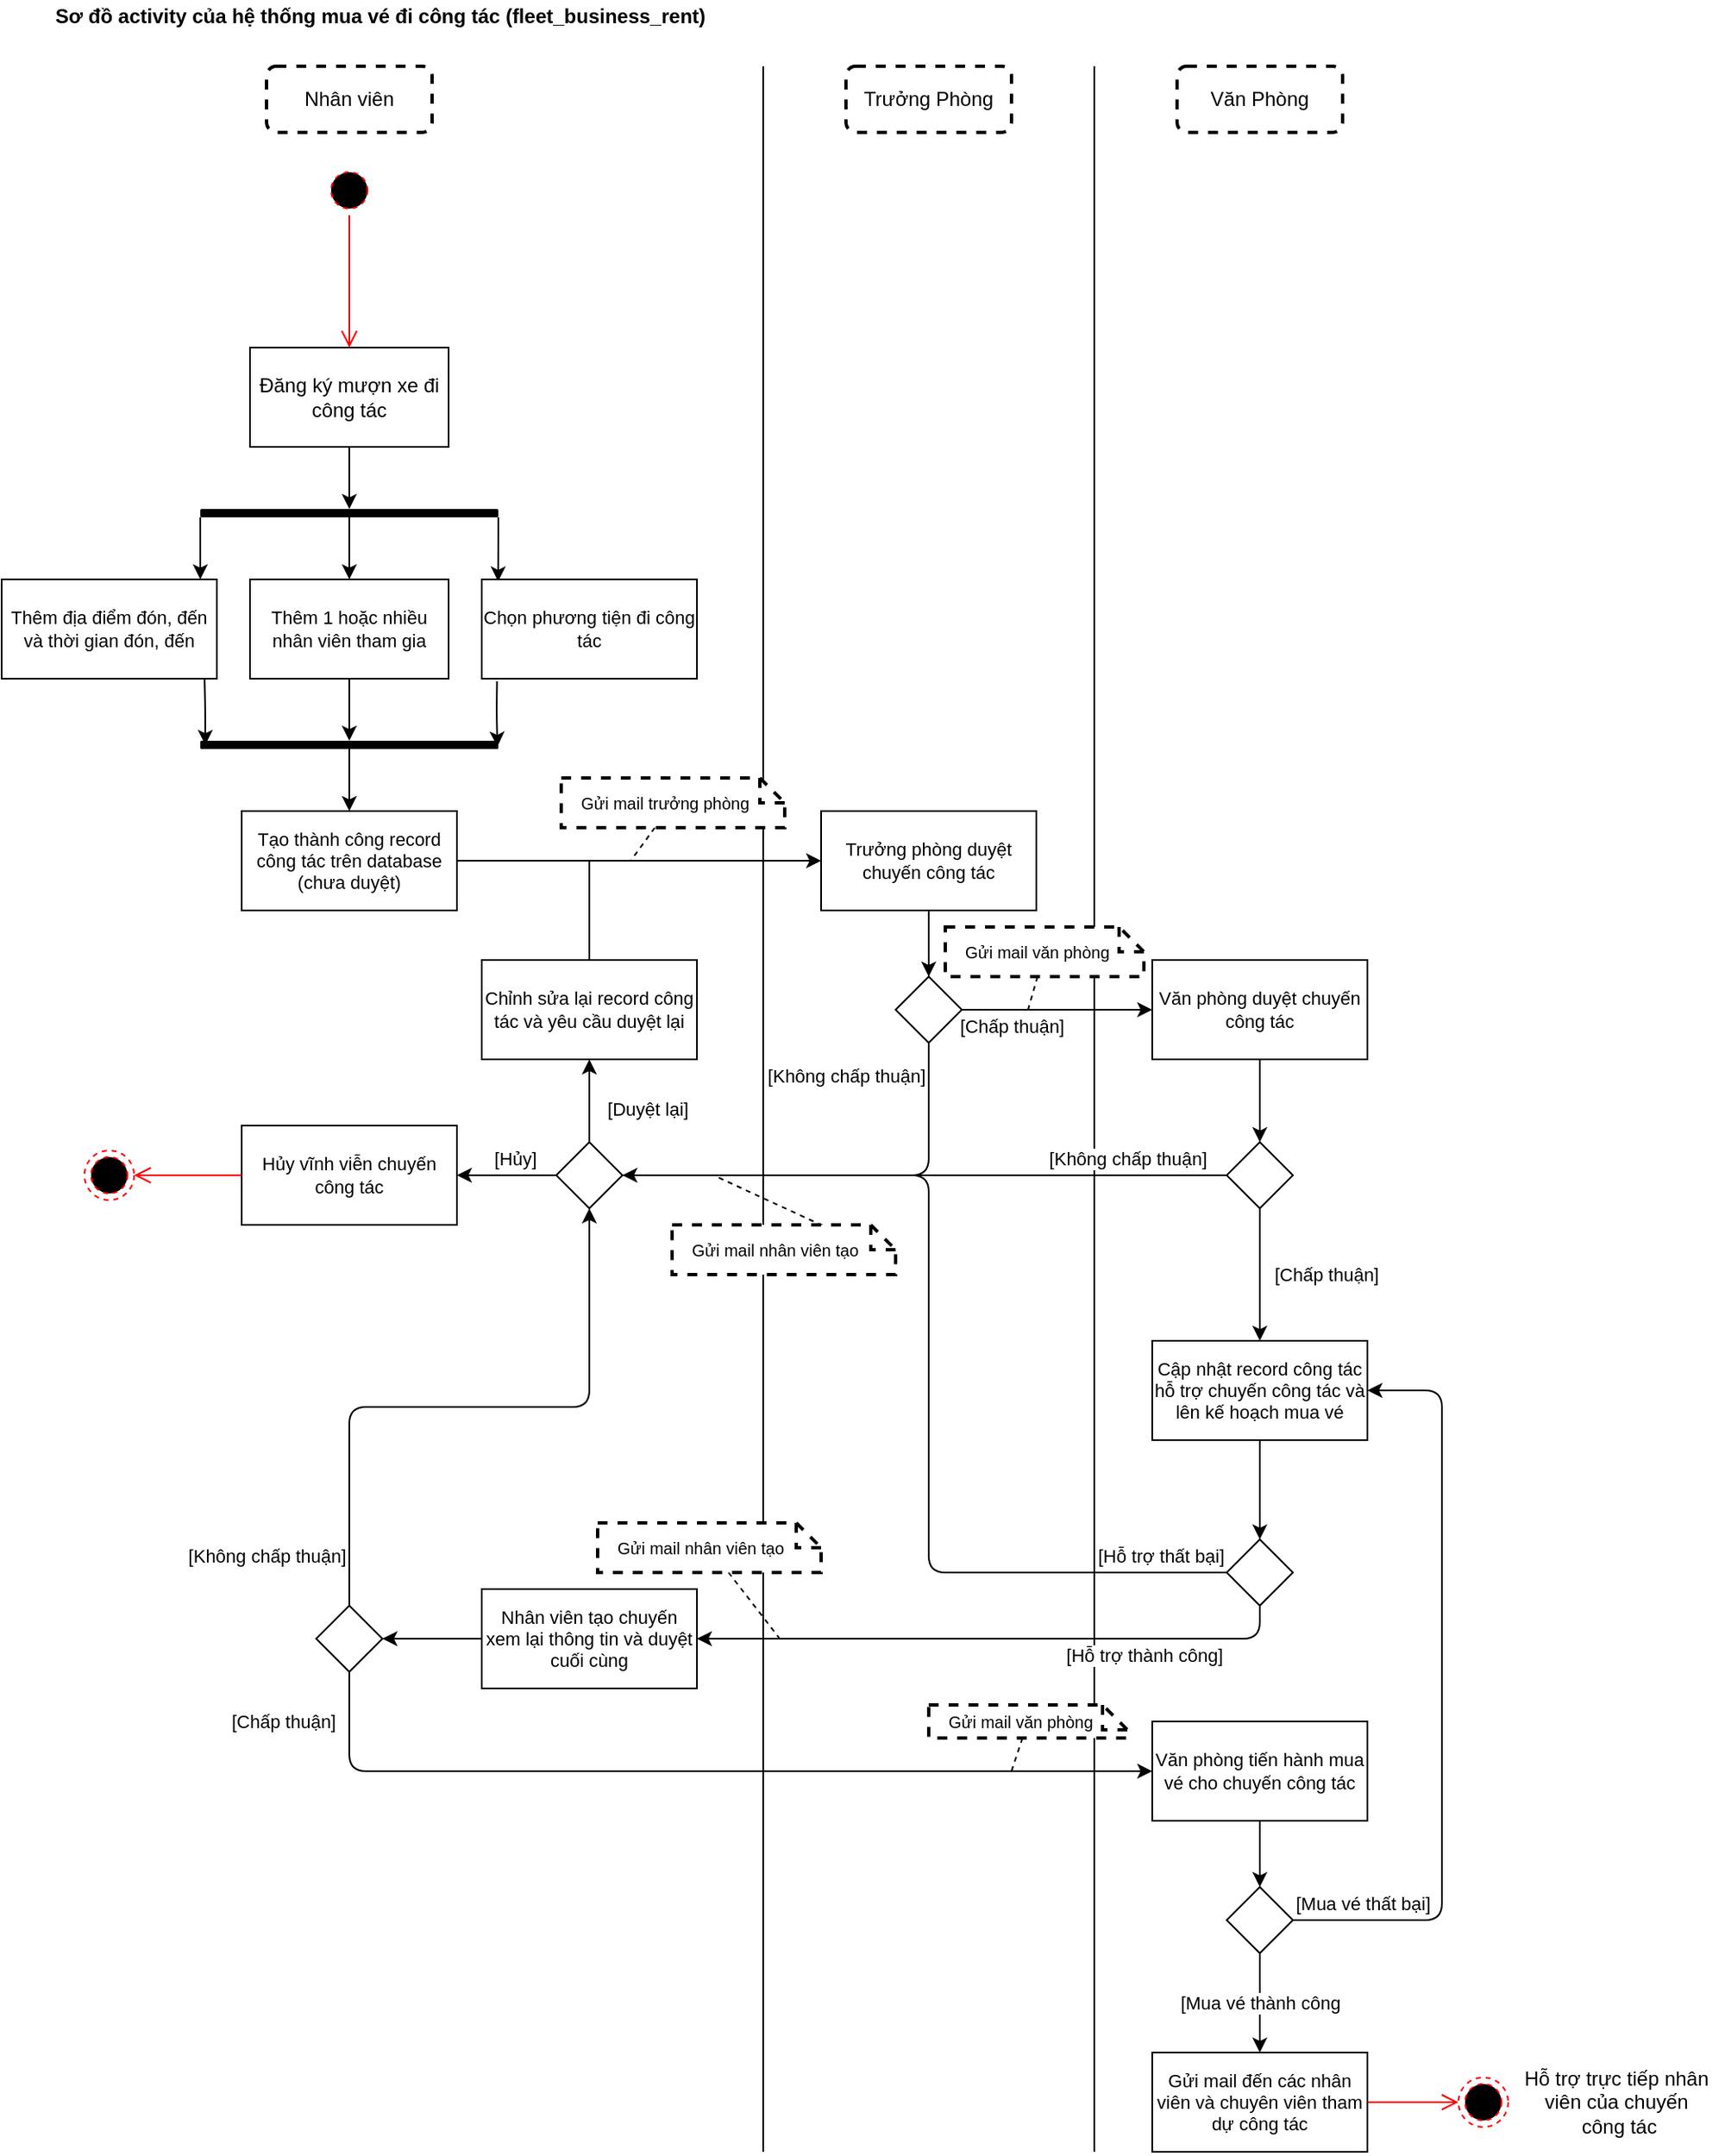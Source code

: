 <mxfile>
    <diagram id="MuZAtRpMIBstmGgHcjIb" name="Page-1">
        <mxGraphModel dx="990" dy="614" grid="1" gridSize="10" guides="1" tooltips="1" connect="1" arrows="1" fold="1" page="1" pageScale="1" pageWidth="850" pageHeight="1100" math="0" shadow="0">
            <root>
                <mxCell id="0"/>
                <mxCell id="1" parent="0"/>
                <mxCell id="47" value="" style="endArrow=none;html=1;" parent="1" edge="1">
                    <mxGeometry width="50" height="50" relative="1" as="geometry">
                        <mxPoint x="680" y="1340" as="sourcePoint"/>
                        <mxPoint x="680" y="80" as="targetPoint"/>
                    </mxGeometry>
                </mxCell>
                <mxCell id="8" value="&lt;span&gt;Sơ đồ&amp;nbsp;&lt;/span&gt;activity của hệ thống mua vé đi công tác (fleet_business_rent)&amp;nbsp;" style="text;html=1;align=center;verticalAlign=middle;resizable=0;points=[];autosize=1;strokeColor=none;fillColor=none;fontStyle=1" parent="1" vertex="1">
                    <mxGeometry x="45" y="40" width="410" height="20" as="geometry"/>
                </mxCell>
                <mxCell id="10" value="Nhân viên" style="rounded=1;whiteSpace=wrap;html=1;strokeWidth=2;dashed=1;" parent="1" vertex="1">
                    <mxGeometry x="180" y="80" width="100" height="40" as="geometry"/>
                </mxCell>
                <mxCell id="24" style="edgeStyle=none;html=1;" parent="1" source="11" target="22" edge="1">
                    <mxGeometry relative="1" as="geometry"/>
                </mxCell>
                <mxCell id="11" value="Đăng ký mượn xe đi công tác" style="whiteSpace=wrap;html=1;rounded=0;" parent="1" vertex="1">
                    <mxGeometry x="170" y="250" width="120" height="60" as="geometry"/>
                </mxCell>
                <mxCell id="27" value="" style="edgeStyle=none;html=1;" parent="1" source="22" edge="1">
                    <mxGeometry relative="1" as="geometry">
                        <Array as="points">
                            <mxPoint x="140" y="370"/>
                        </Array>
                        <mxPoint x="140" y="390" as="targetPoint"/>
                    </mxGeometry>
                </mxCell>
                <mxCell id="29" style="edgeStyle=none;html=1;entryX=0.5;entryY=0;entryDx=0;entryDy=0;" parent="1" source="22" target="28" edge="1">
                    <mxGeometry relative="1" as="geometry"/>
                </mxCell>
                <mxCell id="31" style="edgeStyle=none;html=1;entryX=0.076;entryY=0.021;entryDx=0;entryDy=0;fontSize=11;entryPerimeter=0;" parent="1" source="22" target="30" edge="1">
                    <mxGeometry relative="1" as="geometry">
                        <Array as="points">
                            <mxPoint x="320" y="370"/>
                        </Array>
                    </mxGeometry>
                </mxCell>
                <mxCell id="22" value="" style="html=1;points=[];perimeter=orthogonalPerimeter;fillColor=#000000;strokeColor=none;rounded=1;rotation=90;" parent="1" vertex="1">
                    <mxGeometry x="227.5" y="260" width="5" height="180" as="geometry"/>
                </mxCell>
                <mxCell id="26" value="Thêm địa điểm đón, đến và thời gian đón, đến" style="whiteSpace=wrap;html=1;rounded=0;fontSize=11;" parent="1" vertex="1">
                    <mxGeometry x="20" y="390" width="130" height="60" as="geometry"/>
                </mxCell>
                <mxCell id="35" style="edgeStyle=none;html=1;fontSize=11;endArrow=classic;endFill=1;" parent="1" source="28" target="85" edge="1">
                    <mxGeometry relative="1" as="geometry">
                        <mxPoint x="230" y="470" as="targetPoint"/>
                    </mxGeometry>
                </mxCell>
                <mxCell id="28" value="Thêm 1 hoặc nhiều nhân viên tham gia" style="whiteSpace=wrap;html=1;rounded=0;fontSize=11;" parent="1" vertex="1">
                    <mxGeometry x="170" y="390" width="120" height="60" as="geometry"/>
                </mxCell>
                <mxCell id="30" value="Chọn phương tiện đi công tác" style="whiteSpace=wrap;html=1;rounded=0;fontSize=11;" parent="1" vertex="1">
                    <mxGeometry x="310" y="390" width="130" height="60" as="geometry"/>
                </mxCell>
                <mxCell id="33" value="" style="endArrow=none;html=1;fontSize=11;entryX=0.943;entryY=1.006;entryDx=0;entryDy=0;entryPerimeter=0;startArrow=classic;startFill=1;" parent="1" target="26" edge="1">
                    <mxGeometry width="50" height="50" relative="1" as="geometry">
                        <mxPoint x="143" y="490" as="sourcePoint"/>
                        <mxPoint x="150" y="500" as="targetPoint"/>
                        <Array as="points">
                            <mxPoint x="143" y="470"/>
                        </Array>
                    </mxGeometry>
                </mxCell>
                <mxCell id="34" value="" style="endArrow=none;html=1;fontSize=11;entryX=0.071;entryY=1.026;entryDx=0;entryDy=0;entryPerimeter=0;exitX=0.7;exitY=0.003;exitDx=0;exitDy=0;exitPerimeter=0;startArrow=classic;startFill=1;" parent="1" source="85" target="30" edge="1">
                    <mxGeometry width="50" height="50" relative="1" as="geometry">
                        <mxPoint x="270" y="470" as="sourcePoint"/>
                        <mxPoint x="310.3" y="470" as="targetPoint"/>
                        <Array as="points">
                            <mxPoint x="319" y="470"/>
                        </Array>
                    </mxGeometry>
                </mxCell>
                <mxCell id="36" value="" style="endArrow=none;html=1;fontSize=11;endFill=0;startArrow=classic;startFill=1;" parent="1" edge="1">
                    <mxGeometry width="50" height="50" relative="1" as="geometry">
                        <mxPoint x="230" y="530" as="sourcePoint"/>
                        <mxPoint x="230" y="490" as="targetPoint"/>
                    </mxGeometry>
                </mxCell>
                <mxCell id="49" style="edgeStyle=none;html=1;endArrow=classic;endFill=1;" parent="1" source="37" target="43" edge="1">
                    <mxGeometry relative="1" as="geometry"/>
                </mxCell>
                <mxCell id="37" value="Tạo thành công record công tác trên database (chưa duyệt)" style="whiteSpace=wrap;html=1;rounded=0;fontSize=11;" parent="1" vertex="1">
                    <mxGeometry x="165" y="530" width="130" height="60" as="geometry"/>
                </mxCell>
                <mxCell id="39" value="Trưởng Phòng" style="rounded=1;whiteSpace=wrap;html=1;strokeWidth=2;dashed=1;" parent="1" vertex="1">
                    <mxGeometry x="530" y="80" width="100" height="40" as="geometry"/>
                </mxCell>
                <mxCell id="40" value="Văn Phòng" style="rounded=1;whiteSpace=wrap;html=1;strokeWidth=2;dashed=1;" parent="1" vertex="1">
                    <mxGeometry x="730" y="80" width="100" height="40" as="geometry"/>
                </mxCell>
                <mxCell id="42" value="" style="endArrow=none;html=1;" parent="1" edge="1">
                    <mxGeometry width="50" height="50" relative="1" as="geometry">
                        <mxPoint x="480" y="1340" as="sourcePoint"/>
                        <mxPoint x="480" y="80" as="targetPoint"/>
                    </mxGeometry>
                </mxCell>
                <mxCell id="46" style="edgeStyle=none;html=1;entryX=0.5;entryY=0;entryDx=0;entryDy=0;endArrow=none;endFill=0;" parent="1" source="43" target="44" edge="1">
                    <mxGeometry relative="1" as="geometry"/>
                </mxCell>
                <mxCell id="70" value="" style="edgeStyle=none;html=1;endArrow=classic;endFill=1;" parent="1" source="43" target="44" edge="1">
                    <mxGeometry relative="1" as="geometry"/>
                </mxCell>
                <mxCell id="43" value="Trưởng phòng duyệt chuyến công tác" style="whiteSpace=wrap;html=1;rounded=0;fontSize=11;" parent="1" vertex="1">
                    <mxGeometry x="515" y="530" width="130" height="60" as="geometry"/>
                </mxCell>
                <mxCell id="52" value="[Chấp thuận]" style="edgeStyle=none;html=1;endArrow=classic;endFill=1;" parent="1" source="44" target="51" edge="1">
                    <mxGeometry x="-0.478" y="-10" relative="1" as="geometry">
                        <mxPoint as="offset"/>
                    </mxGeometry>
                </mxCell>
                <mxCell id="54" style="edgeStyle=none;html=1;endArrow=none;endFill=0;" parent="1" source="44" target="68" edge="1">
                    <mxGeometry relative="1" as="geometry">
                        <mxPoint x="580" y="750" as="targetPoint"/>
                        <Array as="points">
                            <mxPoint x="580" y="750"/>
                        </Array>
                    </mxGeometry>
                </mxCell>
                <mxCell id="55" value="[Không chấp thuận]" style="edgeLabel;html=1;align=center;verticalAlign=middle;resizable=0;points=[];" parent="54" vertex="1" connectable="0">
                    <mxGeometry x="-0.194" y="-1" relative="1" as="geometry">
                        <mxPoint x="-23" y="-59" as="offset"/>
                    </mxGeometry>
                </mxCell>
                <mxCell id="44" value="" style="rhombus;whiteSpace=wrap;html=1;" parent="1" vertex="1">
                    <mxGeometry x="560" y="630" width="40" height="40" as="geometry"/>
                </mxCell>
                <mxCell id="63" style="edgeStyle=none;html=1;endArrow=none;endFill=0;" parent="1" source="50" edge="1">
                    <mxGeometry relative="1" as="geometry">
                        <mxPoint x="375" y="560" as="targetPoint"/>
                    </mxGeometry>
                </mxCell>
                <mxCell id="50" value="Chỉnh sửa lại record công tác và yêu cầu duyệt lại" style="whiteSpace=wrap;html=1;rounded=0;fontSize=11;" parent="1" vertex="1">
                    <mxGeometry x="310" y="620" width="130" height="60" as="geometry"/>
                </mxCell>
                <mxCell id="61" style="edgeStyle=none;html=1;entryX=0.5;entryY=0;entryDx=0;entryDy=0;endArrow=classic;endFill=1;" parent="1" source="51" target="59" edge="1">
                    <mxGeometry relative="1" as="geometry"/>
                </mxCell>
                <mxCell id="51" value="Văn phòng duyệt chuyến công tác" style="whiteSpace=wrap;html=1;rounded=0;fontSize=11;" parent="1" vertex="1">
                    <mxGeometry x="715" y="620" width="130" height="60" as="geometry"/>
                </mxCell>
                <mxCell id="56" value="[Chấp thuận]" style="edgeStyle=none;html=1;endArrow=classic;endFill=1;exitX=0.5;exitY=1;exitDx=0;exitDy=0;entryX=0.5;entryY=0;entryDx=0;entryDy=0;" parent="1" source="59" target="64" edge="1">
                    <mxGeometry y="40" relative="1" as="geometry">
                        <mxPoint x="780" y="810" as="targetPoint"/>
                        <mxPoint as="offset"/>
                    </mxGeometry>
                </mxCell>
                <mxCell id="71" value="[Không chấp thuận]" style="edgeStyle=none;html=1;entryX=1;entryY=0.5;entryDx=0;entryDy=0;endArrow=classic;endFill=1;" parent="1" source="59" target="68" edge="1">
                    <mxGeometry x="-0.671" y="-10" relative="1" as="geometry">
                        <mxPoint as="offset"/>
                    </mxGeometry>
                </mxCell>
                <mxCell id="59" value="" style="rhombus;whiteSpace=wrap;html=1;" parent="1" vertex="1">
                    <mxGeometry x="760" y="730" width="40" height="40" as="geometry"/>
                </mxCell>
                <mxCell id="108" style="edgeStyle=none;html=1;entryX=0.5;entryY=0;entryDx=0;entryDy=0;" parent="1" source="64" target="75" edge="1">
                    <mxGeometry relative="1" as="geometry"/>
                </mxCell>
                <mxCell id="64" value="Cập nhật record công tác hỗ trợ chuyến công tác và lên kế hoạch mua vé" style="whiteSpace=wrap;html=1;rounded=0;fontSize=11;" parent="1" vertex="1">
                    <mxGeometry x="715" y="850" width="130" height="60" as="geometry"/>
                </mxCell>
                <mxCell id="67" value="Hủy vĩnh viễn chuyến công tác" style="whiteSpace=wrap;html=1;rounded=0;fontSize=11;" parent="1" vertex="1">
                    <mxGeometry x="165" y="720" width="130" height="60" as="geometry"/>
                </mxCell>
                <mxCell id="72" value="[Duyệt lại]" style="edgeStyle=none;html=1;entryX=0.5;entryY=1;entryDx=0;entryDy=0;endArrow=classic;endFill=1;" parent="1" source="68" target="50" edge="1">
                    <mxGeometry x="-0.2" y="-35" relative="1" as="geometry">
                        <mxPoint as="offset"/>
                    </mxGeometry>
                </mxCell>
                <mxCell id="74" value="[Hủy]" style="edgeStyle=none;html=1;endArrow=classic;endFill=1;" parent="1" source="68" target="67" edge="1">
                    <mxGeometry x="-0.167" y="-10" relative="1" as="geometry">
                        <mxPoint as="offset"/>
                    </mxGeometry>
                </mxCell>
                <mxCell id="68" value="" style="rhombus;whiteSpace=wrap;html=1;" parent="1" vertex="1">
                    <mxGeometry x="355" y="730" width="40" height="40" as="geometry"/>
                </mxCell>
                <mxCell id="79" style="edgeStyle=none;html=1;endArrow=none;endFill=0;" parent="1" source="75" target="68" edge="1">
                    <mxGeometry relative="1" as="geometry">
                        <Array as="points">
                            <mxPoint x="580" y="990"/>
                            <mxPoint x="580" y="750"/>
                        </Array>
                    </mxGeometry>
                </mxCell>
                <mxCell id="80" value="[Hỗ trợ thất bại]" style="edgeLabel;html=1;align=center;verticalAlign=middle;resizable=0;points=[];" parent="79" vertex="1" connectable="0">
                    <mxGeometry x="-0.728" y="-1" relative="1" as="geometry">
                        <mxPoint x="42" y="-9" as="offset"/>
                    </mxGeometry>
                </mxCell>
                <mxCell id="83" value="[Hỗ trợ&amp;nbsp;thành công]" style="edgeStyle=none;html=1;entryX=1;entryY=0.5;entryDx=0;entryDy=0;endArrow=classic;endFill=1;" parent="1" source="75" target="82" edge="1">
                    <mxGeometry x="-0.5" y="10" relative="1" as="geometry">
                        <Array as="points">
                            <mxPoint x="780" y="1030"/>
                        </Array>
                        <mxPoint as="offset"/>
                    </mxGeometry>
                </mxCell>
                <mxCell id="75" value="" style="rhombus;whiteSpace=wrap;html=1;" parent="1" vertex="1">
                    <mxGeometry x="760" y="970" width="40" height="40" as="geometry"/>
                </mxCell>
                <mxCell id="87" style="edgeStyle=none;html=1;entryX=1;entryY=0.5;entryDx=0;entryDy=0;startArrow=none;startFill=0;endArrow=classic;endFill=1;" parent="1" source="82" target="86" edge="1">
                    <mxGeometry relative="1" as="geometry"/>
                </mxCell>
                <mxCell id="82" value="Nhân viên tạo chuyến xem lại thông tin và duyệt cuối cùng" style="whiteSpace=wrap;html=1;rounded=0;fontSize=11;" parent="1" vertex="1">
                    <mxGeometry x="310" y="1000" width="130" height="60" as="geometry"/>
                </mxCell>
                <mxCell id="85" value="" style="html=1;points=[];perimeter=orthogonalPerimeter;fillColor=#000000;strokeColor=none;rounded=1;rotation=90;" parent="1" vertex="1">
                    <mxGeometry x="227.5" y="400" width="5" height="180" as="geometry"/>
                </mxCell>
                <mxCell id="88" value="[Không chấp thuận]" style="edgeStyle=none;html=1;entryX=0.5;entryY=1;entryDx=0;entryDy=0;startArrow=none;startFill=0;endArrow=classic;endFill=1;" parent="1" source="86" target="68" edge="1">
                    <mxGeometry x="-0.844" y="50" relative="1" as="geometry">
                        <Array as="points">
                            <mxPoint x="230" y="890"/>
                            <mxPoint x="375" y="890"/>
                        </Array>
                        <mxPoint as="offset"/>
                    </mxGeometry>
                </mxCell>
                <mxCell id="90" value="[Chấp thuận]" style="edgeStyle=none;html=1;startArrow=none;startFill=0;endArrow=classic;endFill=1;" parent="1" source="86" target="109" edge="1">
                    <mxGeometry x="-0.89" y="-40" relative="1" as="geometry">
                        <mxPoint as="offset"/>
                        <mxPoint x="230" y="1110" as="targetPoint"/>
                        <Array as="points">
                            <mxPoint x="230" y="1110"/>
                        </Array>
                    </mxGeometry>
                </mxCell>
                <mxCell id="86" value="" style="rhombus;whiteSpace=wrap;html=1;" parent="1" vertex="1">
                    <mxGeometry x="210" y="1010" width="40" height="40" as="geometry"/>
                </mxCell>
                <mxCell id="93" value="" style="ellipse;html=1;shape=endState;fillColor=#000000;strokeColor=#ff0000;dashed=1;" parent="1" vertex="1">
                    <mxGeometry x="900" y="1295" width="30" height="30" as="geometry"/>
                </mxCell>
                <mxCell id="96" value="&lt;span&gt;Hỗ trợ trực tiếp nhân&lt;br&gt;viên của chuyến&lt;br&gt;&amp;nbsp;công tác&lt;/span&gt;" style="text;html=1;align=center;verticalAlign=middle;resizable=0;points=[];autosize=1;strokeColor=none;fillColor=none;" parent="1" vertex="1">
                    <mxGeometry x="930" y="1285" width="130" height="50" as="geometry"/>
                </mxCell>
                <mxCell id="100" value="" style="ellipse;html=1;shape=startState;fillColor=#000000;strokeColor=#ff0000;dashed=1;" parent="1" vertex="1">
                    <mxGeometry x="215" y="140" width="30" height="30" as="geometry"/>
                </mxCell>
                <mxCell id="101" value="" style="edgeStyle=orthogonalEdgeStyle;html=1;verticalAlign=bottom;endArrow=open;endSize=8;strokeColor=#ff0000;entryX=0.5;entryY=0;entryDx=0;entryDy=0;" parent="1" source="100" target="11" edge="1">
                    <mxGeometry relative="1" as="geometry">
                        <mxPoint x="230" y="220" as="targetPoint"/>
                    </mxGeometry>
                </mxCell>
                <mxCell id="102" value="" style="ellipse;html=1;shape=endState;fillColor=#000000;strokeColor=#ff0000;dashed=1;" parent="1" vertex="1">
                    <mxGeometry x="70" y="735" width="30" height="30" as="geometry"/>
                </mxCell>
                <mxCell id="105" value="" style="edgeStyle=orthogonalEdgeStyle;html=1;verticalAlign=bottom;endArrow=open;endSize=8;strokeColor=#ff0000;exitX=0;exitY=0.5;exitDx=0;exitDy=0;" parent="1" source="67" target="102" edge="1">
                    <mxGeometry relative="1" as="geometry">
                        <mxPoint x="120" y="850" as="targetPoint"/>
                        <mxPoint x="120" y="770" as="sourcePoint"/>
                    </mxGeometry>
                </mxCell>
                <mxCell id="106" value="" style="edgeStyle=orthogonalEdgeStyle;html=1;verticalAlign=bottom;endArrow=open;endSize=8;strokeColor=#ff0000;" parent="1" source="125" target="93" edge="1">
                    <mxGeometry x="0.273" y="15" relative="1" as="geometry">
                        <mxPoint x="620.0" y="1190" as="targetPoint"/>
                        <mxPoint x="830" y="1285" as="sourcePoint"/>
                        <mxPoint as="offset"/>
                        <Array as="points"/>
                    </mxGeometry>
                </mxCell>
                <mxCell id="112" style="edgeStyle=none;html=1;" parent="1" source="109" target="111" edge="1">
                    <mxGeometry relative="1" as="geometry"/>
                </mxCell>
                <mxCell id="109" value="Văn phòng tiến hành mua vé cho chuyến công tác" style="whiteSpace=wrap;html=1;rounded=0;fontSize=11;" parent="1" vertex="1">
                    <mxGeometry x="715" y="1080" width="130" height="60" as="geometry"/>
                </mxCell>
                <mxCell id="126" value="[Mua vé thành công" style="edgeStyle=none;html=1;endArrow=classic;endFill=1;" parent="1" source="111" target="125" edge="1">
                    <mxGeometry relative="1" as="geometry"/>
                </mxCell>
                <mxCell id="128" value="[Mua vé thất bại]" style="edgeStyle=none;html=1;endArrow=classic;endFill=1;" parent="1" source="111" target="64" edge="1">
                    <mxGeometry x="-0.816" y="10" relative="1" as="geometry">
                        <Array as="points">
                            <mxPoint x="890" y="1200"/>
                            <mxPoint x="890" y="880"/>
                        </Array>
                        <mxPoint as="offset"/>
                    </mxGeometry>
                </mxCell>
                <mxCell id="111" value="" style="rhombus;whiteSpace=wrap;html=1;direction=south;" parent="1" vertex="1">
                    <mxGeometry x="760" y="1180" width="40" height="40" as="geometry"/>
                </mxCell>
                <mxCell id="116" style="edgeStyle=none;html=1;endArrow=none;endFill=0;dashed=1;" parent="1" source="115" edge="1">
                    <mxGeometry relative="1" as="geometry">
                        <mxPoint x="400" y="560" as="targetPoint"/>
                    </mxGeometry>
                </mxCell>
                <mxCell id="115" value="Gửi mail trưởng phòng" style="shape=note;size=15;align=left;spacingLeft=10;html=1;whiteSpace=wrap;rounded=0;dashed=1;labelBackgroundColor=none;fontSize=10;fontColor=default;strokeWidth=2;" parent="1" vertex="1">
                    <mxGeometry x="358" y="510" width="135" height="30" as="geometry"/>
                </mxCell>
                <mxCell id="118" style="edgeStyle=none;html=1;dashed=1;endArrow=none;endFill=0;" parent="1" source="117" edge="1">
                    <mxGeometry relative="1" as="geometry">
                        <mxPoint x="640" y="650" as="targetPoint"/>
                    </mxGeometry>
                </mxCell>
                <mxCell id="117" value="Gửi mail văn phòng" style="shape=note;size=15;align=left;spacingLeft=10;html=1;whiteSpace=wrap;rounded=0;dashed=1;labelBackgroundColor=none;fontSize=10;fontColor=default;strokeWidth=2;" parent="1" vertex="1">
                    <mxGeometry x="590" y="600" width="120" height="30" as="geometry"/>
                </mxCell>
                <mxCell id="120" style="edgeStyle=none;html=1;dashed=1;endArrow=none;endFill=0;" parent="1" source="119" edge="1">
                    <mxGeometry relative="1" as="geometry">
                        <mxPoint x="490" y="1030" as="targetPoint"/>
                    </mxGeometry>
                </mxCell>
                <mxCell id="119" value="Gửi mail nhân viên tạo" style="shape=note;size=15;align=left;spacingLeft=10;html=1;whiteSpace=wrap;rounded=0;dashed=1;labelBackgroundColor=none;fontSize=10;fontColor=default;strokeWidth=2;" parent="1" vertex="1">
                    <mxGeometry x="380" y="960" width="135" height="30" as="geometry"/>
                </mxCell>
                <mxCell id="123" style="edgeStyle=none;html=1;dashed=1;endArrow=none;endFill=0;" parent="1" source="121" edge="1">
                    <mxGeometry relative="1" as="geometry">
                        <mxPoint x="630" y="1110" as="targetPoint"/>
                    </mxGeometry>
                </mxCell>
                <mxCell id="121" value="Gửi mail văn phòng" style="shape=note;size=15;align=left;spacingLeft=10;html=1;whiteSpace=wrap;rounded=0;dashed=1;labelBackgroundColor=none;fontSize=10;fontColor=default;strokeWidth=2;" parent="1" vertex="1">
                    <mxGeometry x="580" y="1070" width="120" height="20" as="geometry"/>
                </mxCell>
                <mxCell id="125" value="Gửi mail đến các nhân viên và chuyên viên tham dự công tác" style="whiteSpace=wrap;html=1;rounded=0;fontSize=11;" parent="1" vertex="1">
                    <mxGeometry x="715" y="1280" width="130" height="60" as="geometry"/>
                </mxCell>
                <mxCell id="130" style="edgeStyle=none;html=1;exitX=0.673;exitY=0.013;exitDx=0;exitDy=0;exitPerimeter=0;endArrow=none;endFill=0;dashed=1;" parent="1" source="129" edge="1">
                    <mxGeometry relative="1" as="geometry">
                        <mxPoint x="450" y="750" as="targetPoint"/>
                    </mxGeometry>
                </mxCell>
                <mxCell id="129" value="Gửi mail nhân viên tạo" style="shape=note;size=15;align=left;spacingLeft=10;html=1;whiteSpace=wrap;rounded=0;dashed=1;labelBackgroundColor=none;fontSize=10;fontColor=default;strokeWidth=2;" parent="1" vertex="1">
                    <mxGeometry x="425" y="780" width="135" height="30" as="geometry"/>
                </mxCell>
            </root>
        </mxGraphModel>
    </diagram>
</mxfile>